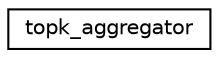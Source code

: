digraph "Graphical Class Hierarchy"
{
  edge [fontname="Helvetica",fontsize="10",labelfontname="Helvetica",labelfontsize="10"];
  node [fontname="Helvetica",fontsize="10",shape=record];
  rankdir="LR";
  Node0 [label="topk_aggregator",height=0.2,width=0.4,color="black", fillcolor="white", style="filled",URL="$classtopk__aggregator.html",tooltip="The topk aggregator is used to periodically compute and display the topk most common words in each to..."];
}
